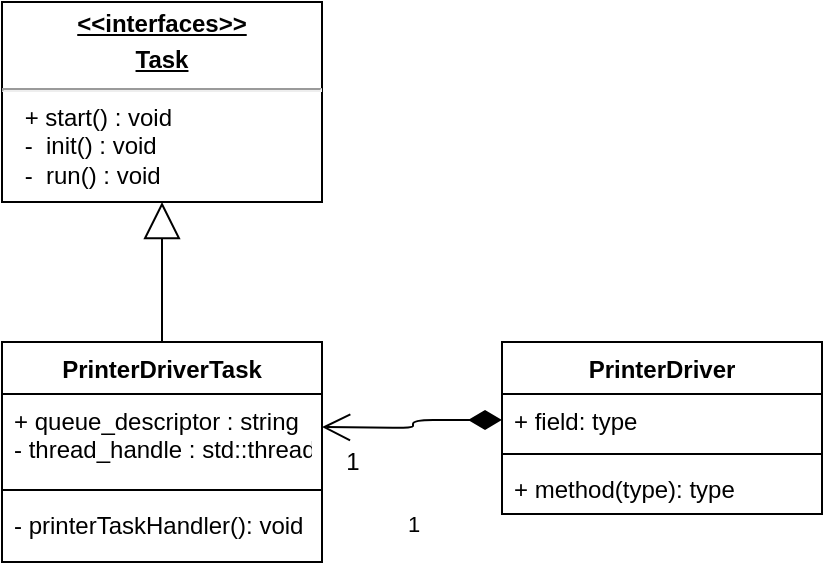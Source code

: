 <mxfile version="13.8.6" type="device"><diagram id="njPW_tboIVseyxhEBPLP" name="Page-1"><mxGraphModel dx="1422" dy="837" grid="1" gridSize="10" guides="1" tooltips="1" connect="1" arrows="1" fold="1" page="1" pageScale="1" pageWidth="850" pageHeight="1100" math="0" shadow="0"><root><mxCell id="0"/><mxCell id="1" parent="0"/><mxCell id="FjR3eVYJT4J-7r6wboyh-9" value="" style="endArrow=block;endSize=16;endFill=0;html=1;entryX=0.5;entryY=1;entryDx=0;entryDy=0;exitX=0.5;exitY=0;exitDx=0;exitDy=0;" parent="1" target="FjR3eVYJT4J-7r6wboyh-14" edge="1"><mxGeometry width="160" relative="1" as="geometry"><mxPoint x="200" y="240" as="sourcePoint"/><mxPoint x="110" y="300" as="targetPoint"/><Array as="points"/></mxGeometry></mxCell><mxCell id="FjR3eVYJT4J-7r6wboyh-14" value="&lt;p style=&quot;margin: 0px ; margin-top: 4px ; text-align: center ; text-decoration: underline&quot;&gt;&lt;b&gt;&amp;lt;&amp;lt;interfaces&amp;gt;&amp;gt;&lt;br&gt;&lt;/b&gt;&lt;/p&gt;&lt;p style=&quot;margin: 0px ; margin-top: 4px ; text-align: center ; text-decoration: underline&quot;&gt;&lt;b&gt;Task&lt;/b&gt;&lt;/p&gt;&lt;hr&gt;&lt;p style=&quot;margin: 0px ; margin-left: 8px&quot;&gt;&amp;nbsp;+ start() : void&lt;br&gt;&amp;nbsp;-&amp;nbsp; init() : void &lt;br&gt;&amp;nbsp;-&amp;nbsp; run() : void&lt;br&gt;&lt;/p&gt;" style="verticalAlign=top;align=left;overflow=fill;fontSize=12;fontFamily=Helvetica;html=1;" parent="1" vertex="1"><mxGeometry x="120" y="60" width="160" height="100" as="geometry"/></mxCell><mxCell id="kqmBj5clwnuzfSnM0zY4-1" value="PrinterDriverTask" style="swimlane;fontStyle=1;align=center;verticalAlign=top;childLayout=stackLayout;horizontal=1;startSize=26;horizontalStack=0;resizeParent=1;resizeParentMax=0;resizeLast=0;collapsible=1;marginBottom=0;" vertex="1" parent="1"><mxGeometry x="120" y="230" width="160" height="110" as="geometry"/></mxCell><mxCell id="kqmBj5clwnuzfSnM0zY4-2" value="+ queue_descriptor : string&#10;- thread_handle : std::thread" style="text;strokeColor=none;fillColor=none;align=left;verticalAlign=top;spacingLeft=4;spacingRight=4;overflow=hidden;rotatable=0;points=[[0,0.5],[1,0.5]];portConstraint=eastwest;" vertex="1" parent="kqmBj5clwnuzfSnM0zY4-1"><mxGeometry y="26" width="160" height="44" as="geometry"/></mxCell><mxCell id="kqmBj5clwnuzfSnM0zY4-3" value="" style="line;strokeWidth=1;fillColor=none;align=left;verticalAlign=middle;spacingTop=-1;spacingLeft=3;spacingRight=3;rotatable=0;labelPosition=right;points=[];portConstraint=eastwest;" vertex="1" parent="kqmBj5clwnuzfSnM0zY4-1"><mxGeometry y="70" width="160" height="8" as="geometry"/></mxCell><mxCell id="kqmBj5clwnuzfSnM0zY4-4" value="- printerTaskHandler(): void" style="text;strokeColor=none;fillColor=none;align=left;verticalAlign=top;spacingLeft=4;spacingRight=4;overflow=hidden;rotatable=0;points=[[0,0.5],[1,0.5]];portConstraint=eastwest;" vertex="1" parent="kqmBj5clwnuzfSnM0zY4-1"><mxGeometry y="78" width="160" height="32" as="geometry"/></mxCell><mxCell id="kqmBj5clwnuzfSnM0zY4-5" value="PrinterDriver" style="swimlane;fontStyle=1;align=center;verticalAlign=top;childLayout=stackLayout;horizontal=1;startSize=26;horizontalStack=0;resizeParent=1;resizeParentMax=0;resizeLast=0;collapsible=1;marginBottom=0;" vertex="1" parent="1"><mxGeometry x="370" y="230" width="160" height="86" as="geometry"/></mxCell><mxCell id="kqmBj5clwnuzfSnM0zY4-6" value="+ field: type" style="text;strokeColor=none;fillColor=none;align=left;verticalAlign=top;spacingLeft=4;spacingRight=4;overflow=hidden;rotatable=0;points=[[0,0.5],[1,0.5]];portConstraint=eastwest;" vertex="1" parent="kqmBj5clwnuzfSnM0zY4-5"><mxGeometry y="26" width="160" height="26" as="geometry"/></mxCell><mxCell id="kqmBj5clwnuzfSnM0zY4-7" value="" style="line;strokeWidth=1;fillColor=none;align=left;verticalAlign=middle;spacingTop=-1;spacingLeft=3;spacingRight=3;rotatable=0;labelPosition=right;points=[];portConstraint=eastwest;" vertex="1" parent="kqmBj5clwnuzfSnM0zY4-5"><mxGeometry y="52" width="160" height="8" as="geometry"/></mxCell><mxCell id="kqmBj5clwnuzfSnM0zY4-8" value="+ method(type): type" style="text;strokeColor=none;fillColor=none;align=left;verticalAlign=top;spacingLeft=4;spacingRight=4;overflow=hidden;rotatable=0;points=[[0,0.5],[1,0.5]];portConstraint=eastwest;" vertex="1" parent="kqmBj5clwnuzfSnM0zY4-5"><mxGeometry y="60" width="160" height="26" as="geometry"/></mxCell><mxCell id="kqmBj5clwnuzfSnM0zY4-11" value="1" style="endArrow=open;html=1;endSize=12;startArrow=diamondThin;startSize=14;startFill=1;edgeStyle=orthogonalEdgeStyle;align=left;verticalAlign=bottom;entryX=0;entryY=0.5;entryDx=0;entryDy=0;exitX=0;exitY=0.5;exitDx=0;exitDy=0;" edge="1" parent="kqmBj5clwnuzfSnM0zY4-5" source="kqmBj5clwnuzfSnM0zY4-6"><mxGeometry x="0.037" y="39" relative="1" as="geometry"><mxPoint x="70" y="42.5" as="sourcePoint"/><mxPoint x="-90" y="42.5" as="targetPoint"/><mxPoint x="-4" y="18" as="offset"/></mxGeometry></mxCell><mxCell id="kqmBj5clwnuzfSnM0zY4-13" value="1" style="text;html=1;align=center;verticalAlign=middle;resizable=0;points=[];autosize=1;" vertex="1" parent="1"><mxGeometry x="285" y="280" width="20" height="20" as="geometry"/></mxCell></root></mxGraphModel></diagram></mxfile>